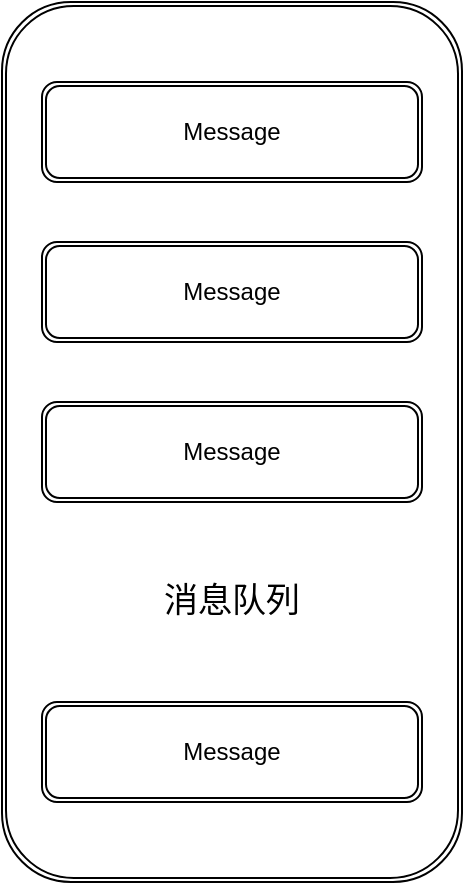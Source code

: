 <mxfile>
    <diagram id="kTpNdLmgDOGeZnS7yJBI" name="第 1 页">
        <mxGraphModel dx="692" dy="631" grid="1" gridSize="10" guides="1" tooltips="1" connect="1" arrows="1" fold="1" page="1" pageScale="1" pageWidth="827" pageHeight="1169" math="0" shadow="0">
            <root>
                <mxCell id="0"/>
                <mxCell id="1" parent="0"/>
                <mxCell id="2" value="" style="shape=ext;double=1;rounded=1;whiteSpace=wrap;html=1;" vertex="1" parent="1">
                    <mxGeometry x="110" y="110" width="230" height="440" as="geometry"/>
                </mxCell>
                <mxCell id="4" value="Message" style="shape=ext;double=1;rounded=1;whiteSpace=wrap;html=1;" vertex="1" parent="1">
                    <mxGeometry x="130" y="230" width="190" height="50" as="geometry"/>
                </mxCell>
                <mxCell id="5" value="Message" style="shape=ext;double=1;rounded=1;whiteSpace=wrap;html=1;" vertex="1" parent="1">
                    <mxGeometry x="130" y="150" width="190" height="50" as="geometry"/>
                </mxCell>
                <mxCell id="6" value="Message" style="shape=ext;double=1;rounded=1;whiteSpace=wrap;html=1;" vertex="1" parent="1">
                    <mxGeometry x="130" y="310" width="190" height="50" as="geometry"/>
                </mxCell>
                <mxCell id="9" value="Message" style="shape=ext;double=1;rounded=1;whiteSpace=wrap;html=1;" vertex="1" parent="1">
                    <mxGeometry x="130" y="460" width="190" height="50" as="geometry"/>
                </mxCell>
                <mxCell id="25" value="&lt;font style=&quot;font-size: 17px&quot;&gt;消息队列&lt;/font&gt;" style="text;html=1;strokeColor=none;fillColor=none;align=center;verticalAlign=middle;whiteSpace=wrap;rounded=0;" vertex="1" parent="1">
                    <mxGeometry x="150" y="370" width="150" height="80" as="geometry"/>
                </mxCell>
            </root>
        </mxGraphModel>
    </diagram>
</mxfile>